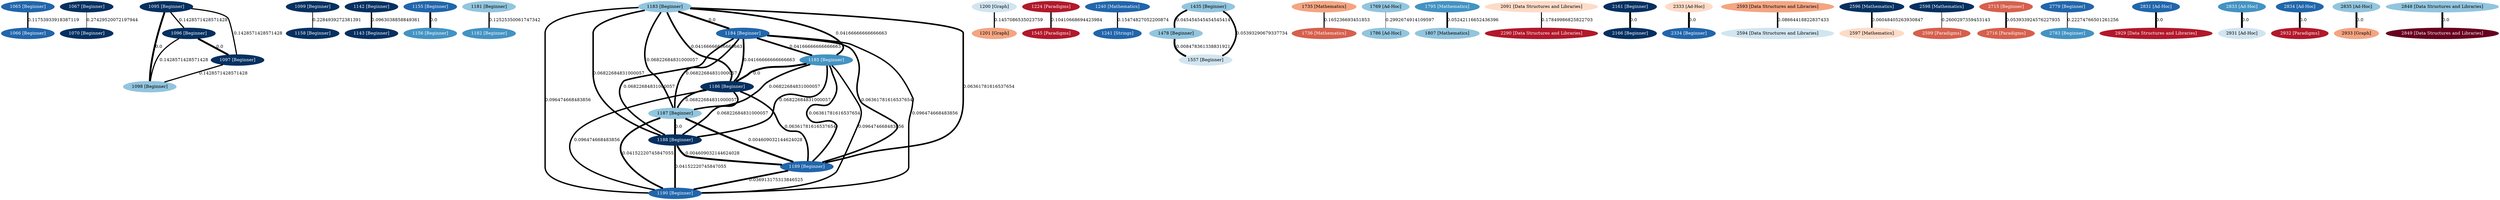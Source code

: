graph "Co-ocurrence graph (problems_in_out)" {
	node [style=filled]
	1065 [label="1065 [Beginner]" color="#2166AC" fillcolor="#2166AC" fontcolor=white]
	1066 [label="1066 [Beginner]" color="#2166AC" fillcolor="#2166AC" fontcolor=white]
	1065 -- 1066 [label=0.11753933918387119 style="setlinewidth(4.041012)" weight=4]
	1067 [label="1067 [Beginner]" color="#053061" fillcolor="#053061" fontcolor=white]
	1070 [label="1070 [Beginner]" color="#053061" fillcolor="#053061" fontcolor=white]
	1067 -- 1070 [label=0.27429520072197944 style="setlinewidth(1.428415)" weight=1]
	1095 [label="1095 [Beginner]" color="#053061" fillcolor="#053061" fontcolor=white]
	1098 [label="1098 [Beginner]" color="#92C5DE" fillcolor="#92C5DE" fontcolor=black]
	1095 -- 1098 [label=0.0 style="setlinewidth(6.000000)" weight=6]
	1096 [label="1096 [Beginner]" color="#053061" fillcolor="#053061" fontcolor=white]
	1095 -- 1096 [label=0.1428571428571428 style="setlinewidth(3.619049)" weight=3]
	1097 [label="1097 [Beginner]" color="#053061" fillcolor="#053061" fontcolor=white]
	1095 -- 1097 [label=0.1428571428571428 style="setlinewidth(3.619049)" weight=3]
	1096 -- 1097 [label=0.0 style="setlinewidth(6.000000)" weight=6]
	1096 -- 1098 [label=0.1428571428571428 style="setlinewidth(3.619049)" weight=3]
	1097 -- 1098 [label=0.1428571428571428 style="setlinewidth(3.619049)" weight=3]
	1099 [label="1099 [Beginner]" color="#053061" fillcolor="#053061" fontcolor=white]
	1158 [label="1158 [Beginner]" color="#053061" fillcolor="#053061" fontcolor=white]
	1099 -- 1158 [label=0.2284939272381391 style="setlinewidth(2.191769)" weight=2]
	1142 [label="1142 [Beginner]" color="#053061" fillcolor="#053061" fontcolor=white]
	1143 [label="1143 [Beginner]" color="#053061" fillcolor="#053061" fontcolor=white]
	1142 -- 1143 [label=0.0963038858849361 style="setlinewidth(4.394936)" weight=4]
	1155 [label="1155 [Beginner]" color="#2166AC" fillcolor="#2166AC" fontcolor=white]
	1156 [label="1156 [Beginner]" color="#4393C3" fillcolor="#4393C3" fontcolor=white]
	1155 -- 1156 [label=0.0 style="setlinewidth(6.000000)" weight=6]
	1181 [label="1181 [Beginner]" color="#92C5DE" fillcolor="#92C5DE" fontcolor=black]
	1182 [label="1182 [Beginner]" color="#4393C3" fillcolor="#4393C3" fontcolor=white]
	1181 -- 1182 [label=0.12525350061747342 style="setlinewidth(3.912442)" weight=3]
	1183 [label="1183 [Beginner]" color="#92C5DE" fillcolor="#92C5DE" fontcolor=black]
	1184 [label="1184 [Beginner]" color="#2166AC" fillcolor="#2166AC" fontcolor=white]
	1183 -- 1184 [label=0.0 style="setlinewidth(6.000000)" weight=6]
	1185 [label="1185 [Beginner]" color="#4393C3" fillcolor="#4393C3" fontcolor=white]
	1183 -- 1185 [label=0.04166666666666663 style="setlinewidth(5.305556)" weight=5]
	1186 [label="1186 [Beginner]" color="#053061" fillcolor="#053061" fontcolor=white]
	1183 -- 1186 [label=0.04166666666666663 style="setlinewidth(5.305556)" weight=5]
	1189 [label="1189 [Beginner]" color="#2166AC" fillcolor="#2166AC" fontcolor=white]
	1183 -- 1189 [label=0.06361781616537654 style="setlinewidth(4.939703)" weight=4]
	1187 [label="1187 [Beginner]" color="#92C5DE" fillcolor="#92C5DE" fontcolor=black]
	1183 -- 1187 [label=0.06822684831000057 style="setlinewidth(4.862886)" weight=4]
	1188 [label="1188 [Beginner]" color="#053061" fillcolor="#053061" fontcolor=white]
	1183 -- 1188 [label=0.06822684831000057 style="setlinewidth(4.862886)" weight=4]
	1190 [label="1190 [Beginner]" color="#2166AC" fillcolor="#2166AC" fontcolor=white]
	1183 -- 1190 [label=0.096474668483856 style="setlinewidth(4.392090)" weight=4]
	1184 -- 1185 [label=0.04166666666666663 style="setlinewidth(5.305556)" weight=5]
	1184 -- 1186 [label=0.04166666666666663 style="setlinewidth(5.305556)" weight=5]
	1184 -- 1189 [label=0.06361781616537654 style="setlinewidth(4.939703)" weight=4]
	1184 -- 1187 [label=0.06822684831000057 style="setlinewidth(4.862886)" weight=4]
	1184 -- 1188 [label=0.06822684831000057 style="setlinewidth(4.862886)" weight=4]
	1184 -- 1190 [label=0.096474668483856 style="setlinewidth(4.392090)" weight=4]
	1185 -- 1186 [label=0.0 style="setlinewidth(6.000000)" weight=6]
	1185 -- 1189 [label=0.06361781616537654 style="setlinewidth(4.939703)" weight=4]
	1185 -- 1187 [label=0.06822684831000057 style="setlinewidth(4.862886)" weight=4]
	1185 -- 1188 [label=0.06822684831000057 style="setlinewidth(4.862886)" weight=4]
	1185 -- 1190 [label=0.096474668483856 style="setlinewidth(4.392090)" weight=4]
	1186 -- 1189 [label=0.06361781616537654 style="setlinewidth(4.939703)" weight=4]
	1186 -- 1187 [label=0.06822684831000057 style="setlinewidth(4.862886)" weight=4]
	1186 -- 1188 [label=0.06822684831000057 style="setlinewidth(4.862886)" weight=4]
	1186 -- 1190 [label=0.096474668483856 style="setlinewidth(4.392090)" weight=4]
	1187 -- 1188 [label=0.0 style="setlinewidth(6.000000)" weight=6]
	1187 -- 1189 [label=0.004609032144624028 style="setlinewidth(5.923183)" weight=5]
	1187 -- 1190 [label=0.04152220745847055 style="setlinewidth(5.307963)" weight=5]
	1188 -- 1189 [label=0.004609032144624028 style="setlinewidth(5.923183)" weight=5]
	1188 -- 1190 [label=0.04152220745847055 style="setlinewidth(5.307963)" weight=5]
	1189 -- 1190 [label=0.036913175313846525 style="setlinewidth(5.384781)" weight=5]
	1200 [label="1200 [Graph]" color="#D1E5F0" fillcolor="#D1E5F0" fontcolor=black]
	1201 [label="1201 [Graph]" color="#F4A582" fillcolor="#F4A582" fontcolor=black]
	1200 -- 1201 [label=0.1457086535023759 style="setlinewidth(3.571523)" weight=3]
	1224 [label="1224 [Paradigms]" color="#B2182B" fillcolor="#B2182B" fontcolor=white]
	1545 [label="1545 [Paradigms]" color="#B2182B" fillcolor="#B2182B" fontcolor=white]
	1224 -- 1545 [label=0.10410668694423984 style="setlinewidth(4.264889)" weight=4]
	1240 [label="1240 [Mathematics]" color="#2166AC" fillcolor="#2166AC" fontcolor=white]
	1241 [label="1241 [Strings]" color="#2166AC" fillcolor="#2166AC" fontcolor=white]
	1240 -- 1241 [label=0.15474827052200874 style="setlinewidth(3.420863)" weight=3]
	1435 [label="1435 [Beginner]" color="#92C5DE" fillcolor="#92C5DE" fontcolor=black]
	1478 [label="1478 [Beginner]" color="#92C5DE" fillcolor="#92C5DE" fontcolor=black]
	1435 -- 1478 [label=0.045454545454545414 style="setlinewidth(5.242425)" weight=5]
	1557 [label="1557 [Beginner]" color="#D1E5F0" fillcolor="#D1E5F0" fontcolor=black]
	1435 -- 1557 [label=0.05393290679337734 style="setlinewidth(5.101119)" weight=5]
	1478 -- 1557 [label=0.008478361338831921 style="setlinewidth(5.858694)" weight=5]
	1735 [label="1735 [Mathematics]" color="#F4A582" fillcolor="#F4A582" fontcolor=black]
	1736 [label="1736 [Mathematics]" color="#D6604D" fillcolor="#D6604D" fontcolor=white]
	1735 -- 1736 [label=0.165236693451853 style="setlinewidth(3.246056)" weight=3]
	1769 [label="1769 [Ad-Hoc]" color="#92C5DE" fillcolor="#92C5DE" fontcolor=black]
	1786 [label="1786 [Ad-Hoc]" color="#92C5DE" fillcolor="#92C5DE" fontcolor=black]
	1769 -- 1786 [label=0.2992674914109597 style="setlinewidth(1.012210)" weight=1]
	1795 [label="1795 [Mathematics]" color="#4393C3" fillcolor="#4393C3" fontcolor=white]
	1807 [label="1807 [Mathematics]" color="#92C5DE" fillcolor="#92C5DE" fontcolor=black]
	1795 -- 1807 [label=0.05242116652436396 style="setlinewidth(5.126314)" weight=5]
	2091 [label="2091 [Data Structures and Libraries]" color="#FDDBC7" fillcolor="#FDDBC7" fontcolor=black]
	2290 [label="2290 [Data Structures and Libraries]" color="#B2182B" fillcolor="#B2182B" fontcolor=white]
	2091 -- 2290 [label=0.17849986825822703 style="setlinewidth(3.025003)" weight=3]
	2161 [label="2161 [Beginner]" color="#053061" fillcolor="#053061" fontcolor=white]
	2166 [label="2166 [Beginner]" color="#053061" fillcolor="#053061" fontcolor=white]
	2161 -- 2166 [label=0.0 style="setlinewidth(6.000000)" weight=6]
	2333 [label="2333 [Ad-Hoc]" color="#FDDBC7" fillcolor="#FDDBC7" fontcolor=black]
	2334 [label="2334 [Beginner]" color="#2166AC" fillcolor="#2166AC" fontcolor=white]
	2333 -- 2334 [label=0.0 style="setlinewidth(6.000000)" weight=6]
	2593 [label="2593 [Data Structures and Libraries]" color="#F4A582" fillcolor="#F4A582" fontcolor=black]
	2594 [label="2594 [Data Structures and Libraries]" color="#D1E5F0" fillcolor="#D1E5F0" fontcolor=black]
	2593 -- 2594 [label=0.08664418822837433 style="setlinewidth(4.555931)" weight=4]
	2596 [label="2596 [Mathematics]" color="#053061" fillcolor="#053061" fontcolor=white]
	2597 [label="2597 [Mathematics]" color="#FDDBC7" fillcolor="#FDDBC7" fontcolor=black]
	2596 -- 2597 [label=0.06048405263930847 style="setlinewidth(4.991933)" weight=4]
	2598 [label="2598 [Mathematics]" color="#053061" fillcolor="#053061" fontcolor=white]
	2599 [label="2599 [Paradigms]" color="#D6604D" fillcolor="#D6604D" fontcolor=white]
	2598 -- 2599 [label=0.2600297359453143 style="setlinewidth(1.666173)" weight=1]
	2715 [label="2715 [Beginner]" color="#D6604D" fillcolor="#D6604D" fontcolor=white]
	2716 [label="2716 [Paradigms]" color="#D6604D" fillcolor="#D6604D" fontcolor=white]
	2715 -- 2716 [label=0.053933924576227935 style="setlinewidth(5.101102)" weight=5]
	2779 [label="2779 [Beginner]" color="#2166AC" fillcolor="#2166AC" fontcolor=white]
	2783 [label="2783 [Beginner]" color="#4393C3" fillcolor="#4393C3" fontcolor=white]
	2779 -- 2783 [label=0.22274766501261256 style="setlinewidth(2.287540)" weight=2]
	2831 [label="2831 [Ad-Hoc]" color="#2166AC" fillcolor="#2166AC" fontcolor=white]
	2929 [label="2929 [Data Structures and Libraries]" color="#B2182B" fillcolor="#B2182B" fontcolor=white]
	2831 -- 2929 [label=0.0 style="setlinewidth(6.000000)" weight=6]
	2833 [label="2833 [Ad-Hoc]" color="#4393C3" fillcolor="#4393C3" fontcolor=white]
	2931 [label="2931 [Ad-Hoc]" color="#D1E5F0" fillcolor="#D1E5F0" fontcolor=black]
	2833 -- 2931 [label=0.0 style="setlinewidth(6.000000)" weight=6]
	2834 [label="2834 [Ad-Hoc]" color="#2166AC" fillcolor="#2166AC" fontcolor=white]
	2932 [label="2932 [Paradigms]" color="#B2182B" fillcolor="#B2182B" fontcolor=white]
	2834 -- 2932 [label=0.0 style="setlinewidth(6.000000)" weight=6]
	2835 [label="2835 [Ad-Hoc]" color="#92C5DE" fillcolor="#92C5DE" fontcolor=black]
	2933 [label="2933 [Graph]" color="#F4A582" fillcolor="#F4A582" fontcolor=black]
	2835 -- 2933 [label=0.0 style="setlinewidth(6.000000)" weight=6]
	2848 [label="2848 [Data Structures and Libraries]" color="#92C5DE" fillcolor="#92C5DE" fontcolor=black]
	2849 [label="2849 [Data Structures and Libraries]" color="#67001F" fillcolor="#67001F" fontcolor=white]
	2848 -- 2849 [label=0.0 style="setlinewidth(6.000000)" weight=6]
}
